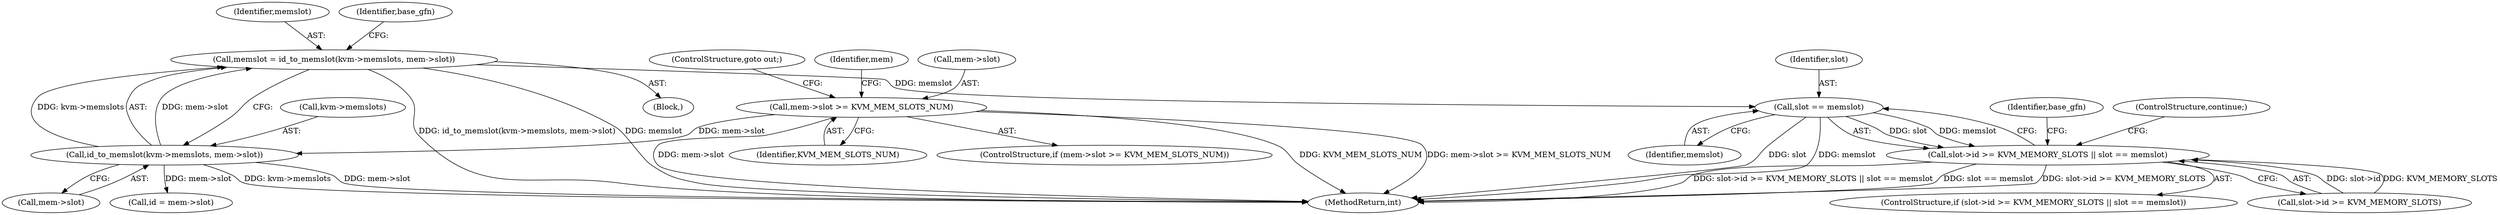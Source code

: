 digraph "0_linux_e40f193f5bb022e927a57a4f5d5194e4f12ddb74@pointer" {
"1000295" [label="(Call,slot == memslot)"];
"1000197" [label="(Call,memslot = id_to_memslot(kvm->memslots, mem->slot))"];
"1000199" [label="(Call,id_to_memslot(kvm->memslots, mem->slot))"];
"1000178" [label="(Call,mem->slot >= KVM_MEM_SLOTS_NUM)"];
"1000289" [label="(Call,slot->id >= KVM_MEMORY_SLOTS || slot == memslot)"];
"1000198" [label="(Identifier,memslot)"];
"1000182" [label="(Identifier,KVM_MEM_SLOTS_NUM)"];
"1000199" [label="(Call,id_to_memslot(kvm->memslots, mem->slot))"];
"1000304" [label="(Identifier,base_gfn)"];
"1000295" [label="(Call,slot == memslot)"];
"1000197" [label="(Call,memslot = id_to_memslot(kvm->memslots, mem->slot))"];
"1000188" [label="(Identifier,mem)"];
"1000288" [label="(ControlStructure,if (slot->id >= KVM_MEMORY_SLOTS || slot == memslot))"];
"1000200" [label="(Call,kvm->memslots)"];
"1000203" [label="(Call,mem->slot)"];
"1000241" [label="(Call,id = mem->slot)"];
"1000115" [label="(Block,)"];
"1000296" [label="(Identifier,slot)"];
"1000207" [label="(Identifier,base_gfn)"];
"1000177" [label="(ControlStructure,if (mem->slot >= KVM_MEM_SLOTS_NUM))"];
"1000179" [label="(Call,mem->slot)"];
"1000290" [label="(Call,slot->id >= KVM_MEMORY_SLOTS)"];
"1000178" [label="(Call,mem->slot >= KVM_MEM_SLOTS_NUM)"];
"1000183" [label="(ControlStructure,goto out;)"];
"1000298" [label="(ControlStructure,continue;)"];
"1000289" [label="(Call,slot->id >= KVM_MEMORY_SLOTS || slot == memslot)"];
"1000297" [label="(Identifier,memslot)"];
"1000489" [label="(MethodReturn,int)"];
"1000295" -> "1000289"  [label="AST: "];
"1000295" -> "1000297"  [label="CFG: "];
"1000296" -> "1000295"  [label="AST: "];
"1000297" -> "1000295"  [label="AST: "];
"1000289" -> "1000295"  [label="CFG: "];
"1000295" -> "1000489"  [label="DDG: slot"];
"1000295" -> "1000489"  [label="DDG: memslot"];
"1000295" -> "1000289"  [label="DDG: slot"];
"1000295" -> "1000289"  [label="DDG: memslot"];
"1000197" -> "1000295"  [label="DDG: memslot"];
"1000197" -> "1000115"  [label="AST: "];
"1000197" -> "1000199"  [label="CFG: "];
"1000198" -> "1000197"  [label="AST: "];
"1000199" -> "1000197"  [label="AST: "];
"1000207" -> "1000197"  [label="CFG: "];
"1000197" -> "1000489"  [label="DDG: id_to_memslot(kvm->memslots, mem->slot)"];
"1000197" -> "1000489"  [label="DDG: memslot"];
"1000199" -> "1000197"  [label="DDG: kvm->memslots"];
"1000199" -> "1000197"  [label="DDG: mem->slot"];
"1000199" -> "1000203"  [label="CFG: "];
"1000200" -> "1000199"  [label="AST: "];
"1000203" -> "1000199"  [label="AST: "];
"1000199" -> "1000489"  [label="DDG: kvm->memslots"];
"1000199" -> "1000489"  [label="DDG: mem->slot"];
"1000178" -> "1000199"  [label="DDG: mem->slot"];
"1000199" -> "1000241"  [label="DDG: mem->slot"];
"1000178" -> "1000177"  [label="AST: "];
"1000178" -> "1000182"  [label="CFG: "];
"1000179" -> "1000178"  [label="AST: "];
"1000182" -> "1000178"  [label="AST: "];
"1000183" -> "1000178"  [label="CFG: "];
"1000188" -> "1000178"  [label="CFG: "];
"1000178" -> "1000489"  [label="DDG: KVM_MEM_SLOTS_NUM"];
"1000178" -> "1000489"  [label="DDG: mem->slot >= KVM_MEM_SLOTS_NUM"];
"1000178" -> "1000489"  [label="DDG: mem->slot"];
"1000289" -> "1000288"  [label="AST: "];
"1000289" -> "1000290"  [label="CFG: "];
"1000290" -> "1000289"  [label="AST: "];
"1000298" -> "1000289"  [label="CFG: "];
"1000304" -> "1000289"  [label="CFG: "];
"1000289" -> "1000489"  [label="DDG: slot->id >= KVM_MEMORY_SLOTS"];
"1000289" -> "1000489"  [label="DDG: slot->id >= KVM_MEMORY_SLOTS || slot == memslot"];
"1000289" -> "1000489"  [label="DDG: slot == memslot"];
"1000290" -> "1000289"  [label="DDG: slot->id"];
"1000290" -> "1000289"  [label="DDG: KVM_MEMORY_SLOTS"];
}
